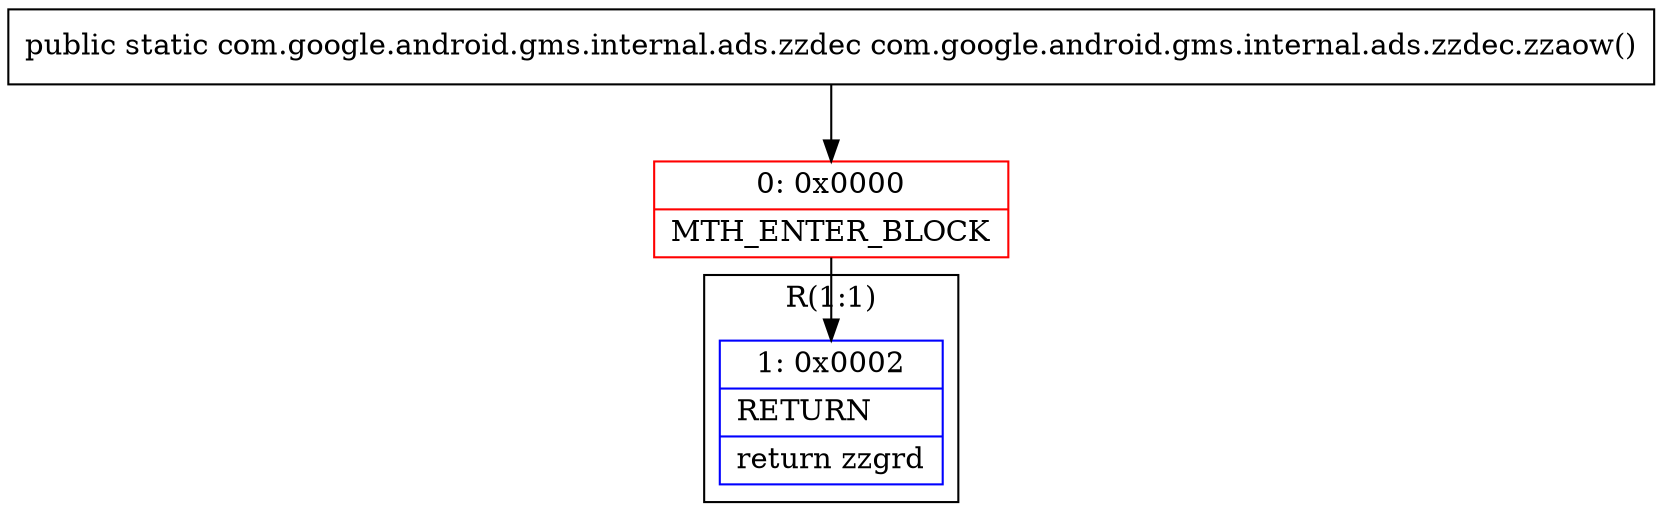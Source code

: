 digraph "CFG forcom.google.android.gms.internal.ads.zzdec.zzaow()Lcom\/google\/android\/gms\/internal\/ads\/zzdec;" {
subgraph cluster_Region_670262723 {
label = "R(1:1)";
node [shape=record,color=blue];
Node_1 [shape=record,label="{1\:\ 0x0002|RETURN\l|return zzgrd\l}"];
}
Node_0 [shape=record,color=red,label="{0\:\ 0x0000|MTH_ENTER_BLOCK\l}"];
MethodNode[shape=record,label="{public static com.google.android.gms.internal.ads.zzdec com.google.android.gms.internal.ads.zzdec.zzaow() }"];
MethodNode -> Node_0;
Node_0 -> Node_1;
}

